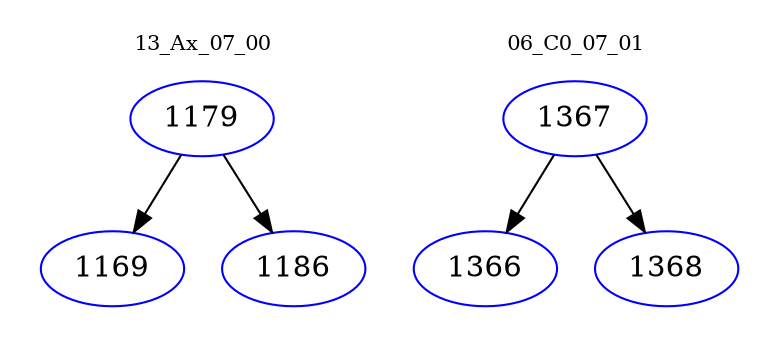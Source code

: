 digraph{
subgraph cluster_0 {
color = white
label = "13_Ax_07_00";
fontsize=10;
T0_1179 [label="1179", color="blue"]
T0_1179 -> T0_1169 [color="black"]
T0_1169 [label="1169", color="blue"]
T0_1179 -> T0_1186 [color="black"]
T0_1186 [label="1186", color="blue"]
}
subgraph cluster_1 {
color = white
label = "06_C0_07_01";
fontsize=10;
T1_1367 [label="1367", color="blue"]
T1_1367 -> T1_1366 [color="black"]
T1_1366 [label="1366", color="blue"]
T1_1367 -> T1_1368 [color="black"]
T1_1368 [label="1368", color="blue"]
}
}
